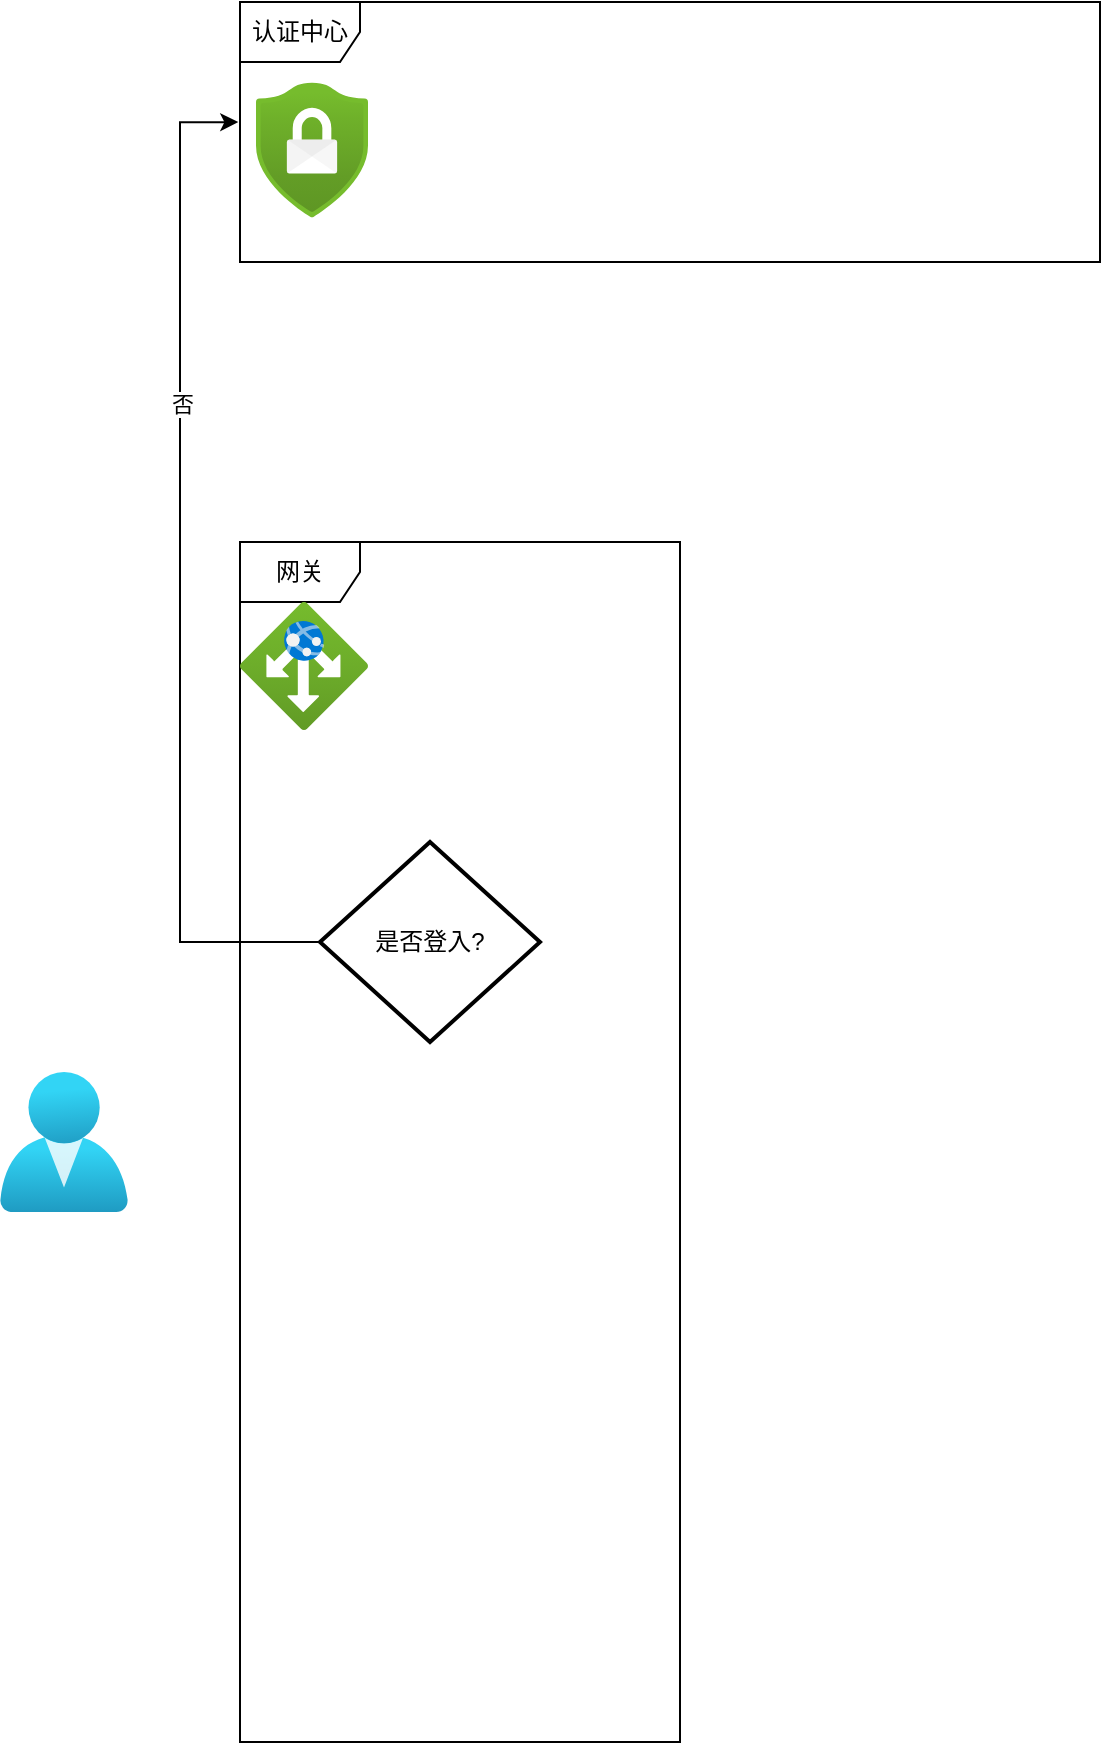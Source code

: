 <mxfile version="14.9.5" type="github">
  <diagram id="V-bsonHjYA0dQaBgQLGK" name="Page-1">
    <mxGraphModel dx="1422" dy="794" grid="1" gridSize="10" guides="1" tooltips="1" connect="1" arrows="1" fold="1" page="1" pageScale="1" pageWidth="827" pageHeight="1169" math="0" shadow="0">
      <root>
        <mxCell id="0" />
        <mxCell id="1" parent="0" />
        <mxCell id="eGzCPl6W_x_xD8wYSiGv-1" value="" style="aspect=fixed;html=1;points=[];align=center;image;fontSize=12;image=img/lib/azure2/identity/Users.svg;" vertex="1" parent="1">
          <mxGeometry x="30" y="635" width="64" height="70" as="geometry" />
        </mxCell>
        <mxCell id="eGzCPl6W_x_xD8wYSiGv-6" value="网关" style="shape=umlFrame;whiteSpace=wrap;html=1;rounded=0;strokeColor=#000000;fillColor=none;" vertex="1" parent="1">
          <mxGeometry x="150" y="370" width="220" height="600" as="geometry" />
        </mxCell>
        <mxCell id="eGzCPl6W_x_xD8wYSiGv-7" value="" style="aspect=fixed;html=1;points=[];align=center;image;fontSize=12;image=img/lib/azure2/networking/Application_Gateways.svg;rounded=0;strokeColor=#000000;fillColor=none;" vertex="1" parent="1">
          <mxGeometry x="150" y="400" width="64" height="64" as="geometry" />
        </mxCell>
        <mxCell id="eGzCPl6W_x_xD8wYSiGv-9" value="认证中心" style="shape=umlFrame;whiteSpace=wrap;html=1;rounded=0;strokeColor=#000000;fillColor=none;" vertex="1" parent="1">
          <mxGeometry x="150" y="100" width="430" height="130" as="geometry" />
        </mxCell>
        <mxCell id="eGzCPl6W_x_xD8wYSiGv-10" value="" style="aspect=fixed;html=1;points=[];align=center;image;fontSize=12;image=img/lib/azure2/security/Security_Center.svg;rounded=0;strokeColor=#000000;fillColor=none;" vertex="1" parent="1">
          <mxGeometry x="158" y="140" width="56.0" height="68" as="geometry" />
        </mxCell>
        <mxCell id="eGzCPl6W_x_xD8wYSiGv-13" style="edgeStyle=orthogonalEdgeStyle;rounded=0;orthogonalLoop=1;jettySize=auto;html=1;entryX=-0.002;entryY=0.462;entryDx=0;entryDy=0;entryPerimeter=0;" edge="1" parent="1" source="eGzCPl6W_x_xD8wYSiGv-12" target="eGzCPl6W_x_xD8wYSiGv-9">
          <mxGeometry relative="1" as="geometry">
            <Array as="points">
              <mxPoint x="120" y="570" />
              <mxPoint x="120" y="160" />
            </Array>
          </mxGeometry>
        </mxCell>
        <mxCell id="eGzCPl6W_x_xD8wYSiGv-14" value="否" style="edgeLabel;html=1;align=center;verticalAlign=middle;resizable=0;points=[];" vertex="1" connectable="0" parent="eGzCPl6W_x_xD8wYSiGv-13">
          <mxGeometry x="0.332" y="-1" relative="1" as="geometry">
            <mxPoint as="offset" />
          </mxGeometry>
        </mxCell>
        <mxCell id="eGzCPl6W_x_xD8wYSiGv-12" value="是否登入?" style="strokeWidth=2;html=1;shape=mxgraph.flowchart.decision;whiteSpace=wrap;rounded=0;fillColor=none;" vertex="1" parent="1">
          <mxGeometry x="190" y="520" width="110" height="100" as="geometry" />
        </mxCell>
      </root>
    </mxGraphModel>
  </diagram>
</mxfile>
